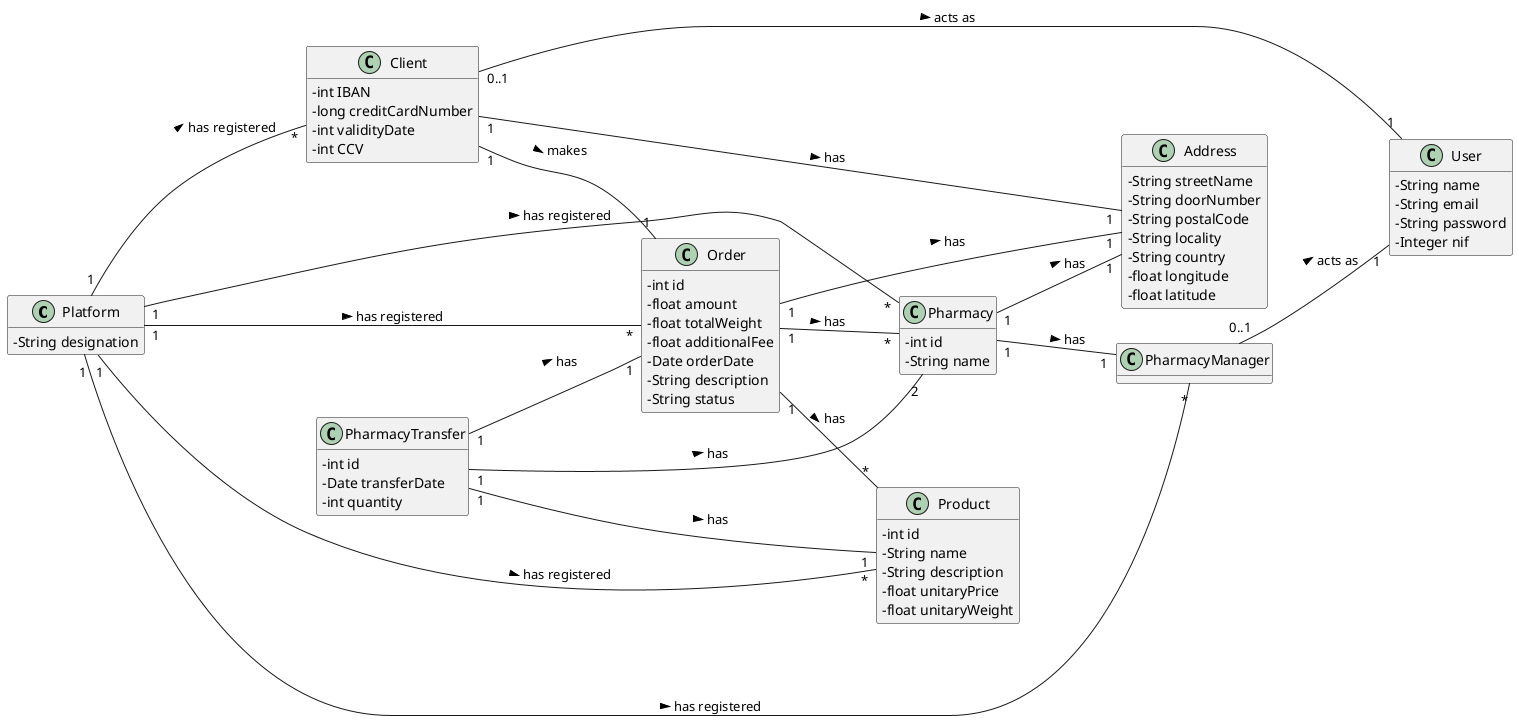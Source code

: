 @startuml
skinparam classAttributeIconSize 0
hide methods
left to right direction

class Platform {
-   String designation
}

class Pharmacy{
-   int id
-   String name
}

class Client{
-   int IBAN
-   long creditCardNumber
-   int validityDate
-   int CCV
}

class User{
-   String name
-   String email
-   String password
-   Integer nif
}

class PharmacyManager{
}

class Order{
-   int id
-   float amount
-   float totalWeight
-   float additionalFee
-   Date orderDate
-   String description
-   String status
}

class Address{
-   String streetName
-   String doorNumber
-   String postalCode
-   String locality
-   String country
-   float longitude
-   float latitude
}

class Product{
-   int id
-   String name
-   String description
-   float unitaryPrice
-   float unitaryWeight
}

class PharmacyTransfer{
-   int id
-   Date transferDate
-   int quantity
}

Platform "1" -- "*" Pharmacy : has registered >
Platform "1" -- "*" PharmacyManager : has registered >
Platform "1" -- "*" Order : has registered >
Platform "1" -- "*" Product : has registered >
Platform "1" -- "*" Client : has registered >
PharmacyManager "0..1" -- "1" User: acts as >
Pharmacy "1" -- "1" PharmacyManager : has >
Pharmacy "1" -- "1" Address : has >
Order "1" -- "*" Product : has >
Order "1" -- "*" Pharmacy : has >
Client "0..1" -- "1" User: acts as >
Client "1" -- "1" Order : makes >
Client "1" -- "1" Address : has >
Order "1" -- "1" Address : has >
PharmacyTransfer "1" -- "2" Pharmacy : has >
PharmacyTransfer "1" -- "1" Product : has >
PharmacyTransfer "1" -- "1" Order : has >
@enduml